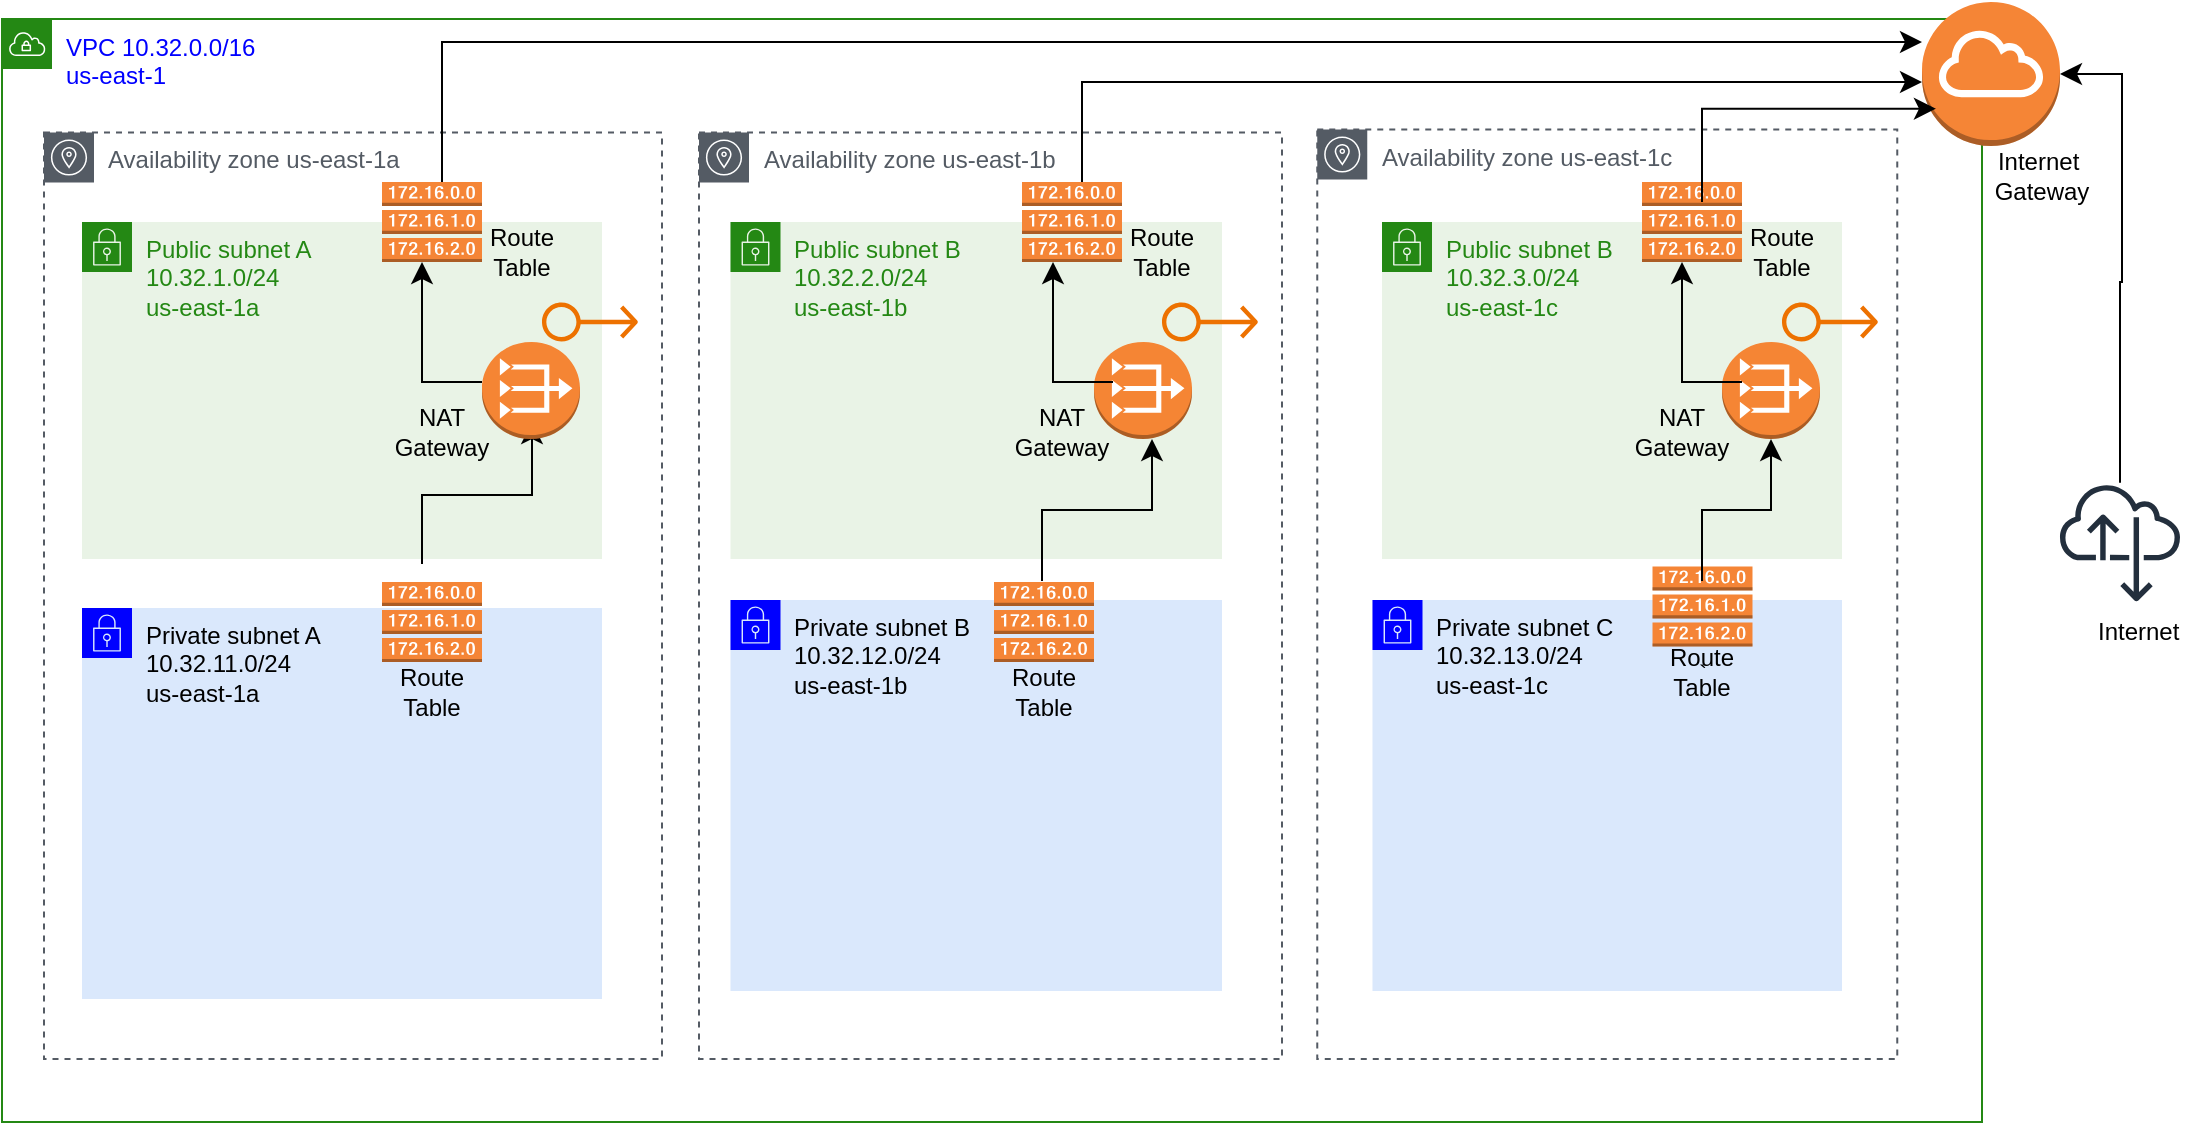 <mxfile version="22.0.8" type="github">
  <diagram id="Ht1M8jgEwFfnCIfOTk4-" name="Page-1">
    <mxGraphModel dx="1355" dy="1544" grid="1" gridSize="10" guides="1" tooltips="1" connect="1" arrows="1" fold="1" page="1" pageScale="1" pageWidth="1169" pageHeight="827" math="0" shadow="0">
      <root>
        <mxCell id="0" />
        <mxCell id="1" parent="0" />
        <mxCell id="trIx7C1fxaMWtldnHz-Z-1" value="&lt;font color=&quot;#0000ff&quot;&gt;VPC 10.32.0.0/16&lt;br&gt;us-east-1&lt;br&gt;&lt;/font&gt;" style="points=[[0,0],[0.25,0],[0.5,0],[0.75,0],[1,0],[1,0.25],[1,0.5],[1,0.75],[1,1],[0.75,1],[0.5,1],[0.25,1],[0,1],[0,0.75],[0,0.5],[0,0.25]];outlineConnect=0;gradientColor=none;html=1;whiteSpace=wrap;fontSize=12;fontStyle=0;container=1;pointerEvents=0;collapsible=0;recursiveResize=0;shape=mxgraph.aws4.group;grIcon=mxgraph.aws4.group_vpc;strokeColor=#248814;fillColor=none;verticalAlign=top;align=left;spacingLeft=30;fontColor=#AAB7B8;dashed=0;" parent="1" vertex="1">
          <mxGeometry x="40" y="-801.5" width="990" height="551.5" as="geometry" />
        </mxCell>
        <mxCell id="trIx7C1fxaMWtldnHz-Z-2" value="Availability zone us-east-1a" style="sketch=0;outlineConnect=0;gradientColor=none;html=1;whiteSpace=wrap;fontSize=12;fontStyle=0;shape=mxgraph.aws4.group;grIcon=mxgraph.aws4.group_availability_zone;strokeColor=#545B64;fillColor=none;verticalAlign=top;align=left;spacingLeft=30;fontColor=#545B64;dashed=1;" parent="trIx7C1fxaMWtldnHz-Z-1" vertex="1">
          <mxGeometry x="21" y="56.75" width="309" height="463.25" as="geometry" />
        </mxCell>
        <mxCell id="trIx7C1fxaMWtldnHz-Z-3" value="Availability zone us-east-1b" style="sketch=0;outlineConnect=0;gradientColor=none;html=1;whiteSpace=wrap;fontSize=12;fontStyle=0;shape=mxgraph.aws4.group;grIcon=mxgraph.aws4.group_availability_zone;strokeColor=#545B64;fillColor=none;verticalAlign=top;align=left;spacingLeft=30;fontColor=#545B64;dashed=1;" parent="trIx7C1fxaMWtldnHz-Z-1" vertex="1">
          <mxGeometry x="348.5" y="56.75" width="291.5" height="463.25" as="geometry" />
        </mxCell>
        <mxCell id="trIx7C1fxaMWtldnHz-Z-6" value="Public subnet A&lt;br&gt;10.32.1.0/24&lt;br&gt;us-east-1a" style="points=[[0,0],[0.25,0],[0.5,0],[0.75,0],[1,0],[1,0.25],[1,0.5],[1,0.75],[1,1],[0.75,1],[0.5,1],[0.25,1],[0,1],[0,0.75],[0,0.5],[0,0.25]];outlineConnect=0;gradientColor=none;html=1;whiteSpace=wrap;fontSize=12;fontStyle=0;container=1;pointerEvents=0;collapsible=0;recursiveResize=0;shape=mxgraph.aws4.group;grIcon=mxgraph.aws4.group_security_group;grStroke=0;strokeColor=#248814;fillColor=#E9F3E6;verticalAlign=top;align=left;spacingLeft=30;fontColor=#248814;dashed=0;" parent="trIx7C1fxaMWtldnHz-Z-1" vertex="1">
          <mxGeometry x="40" y="101.5" width="260" height="168.5" as="geometry" />
        </mxCell>
        <mxCell id="trIx7C1fxaMWtldnHz-Z-20" value="" style="outlineConnect=0;dashed=0;verticalLabelPosition=bottom;verticalAlign=top;align=center;html=1;shape=mxgraph.aws3.route_table;fillColor=#F58536;gradientColor=none;" parent="trIx7C1fxaMWtldnHz-Z-6" vertex="1">
          <mxGeometry x="150" y="-20" width="50" height="40" as="geometry" />
        </mxCell>
        <mxCell id="aHG4INUPpNTib7LrLTzQ-5" value="" style="edgeStyle=segmentEdgeStyle;endArrow=classic;html=1;curved=0;rounded=0;endSize=8;startSize=8;exitX=0;exitY=0.412;exitDx=0;exitDy=0;exitPerimeter=0;" edge="1" parent="trIx7C1fxaMWtldnHz-Z-6" source="trIx7C1fxaMWtldnHz-Z-14">
          <mxGeometry width="50" height="50" relative="1" as="geometry">
            <mxPoint x="220" y="80" as="sourcePoint" />
            <mxPoint x="170" y="20" as="targetPoint" />
          </mxGeometry>
        </mxCell>
        <mxCell id="aHG4INUPpNTib7LrLTzQ-13" value="" style="edgeStyle=elbowEdgeStyle;elbow=vertical;endArrow=classic;html=1;curved=0;rounded=0;endSize=8;startSize=8;entryX=0.5;entryY=1;entryDx=0;entryDy=0;entryPerimeter=0;" edge="1" parent="trIx7C1fxaMWtldnHz-Z-6">
          <mxGeometry width="50" height="50" relative="1" as="geometry">
            <mxPoint x="170" y="171" as="sourcePoint" />
            <mxPoint x="225" y="100" as="targetPoint" />
            <Array as="points">
              <mxPoint x="-50" y="136.5" />
            </Array>
          </mxGeometry>
        </mxCell>
        <mxCell id="aHG4INUPpNTib7LrLTzQ-22" value="NAT Gateway" style="text;html=1;strokeColor=none;fillColor=none;align=center;verticalAlign=middle;whiteSpace=wrap;rounded=0;" vertex="1" parent="trIx7C1fxaMWtldnHz-Z-6">
          <mxGeometry x="150" y="90" width="60" height="30" as="geometry" />
        </mxCell>
        <mxCell id="aHG4INUPpNTib7LrLTzQ-30" value="Route&lt;br&gt;Table" style="text;html=1;strokeColor=none;fillColor=none;align=center;verticalAlign=middle;whiteSpace=wrap;rounded=0;" vertex="1" parent="trIx7C1fxaMWtldnHz-Z-6">
          <mxGeometry x="190" width="60" height="30" as="geometry" />
        </mxCell>
        <mxCell id="trIx7C1fxaMWtldnHz-Z-8" value="Public subnet B&lt;br&gt;10.32.2.0/24&lt;br&gt;us-east-1b" style="points=[[0,0],[0.25,0],[0.5,0],[0.75,0],[1,0],[1,0.25],[1,0.5],[1,0.75],[1,1],[0.75,1],[0.5,1],[0.25,1],[0,1],[0,0.75],[0,0.5],[0,0.25]];outlineConnect=0;gradientColor=none;html=1;whiteSpace=wrap;fontSize=12;fontStyle=0;container=1;pointerEvents=0;collapsible=0;recursiveResize=0;shape=mxgraph.aws4.group;grIcon=mxgraph.aws4.group_security_group;grStroke=0;strokeColor=#248814;fillColor=#E9F3E6;verticalAlign=top;align=left;spacingLeft=30;fontColor=#248814;dashed=0;" parent="trIx7C1fxaMWtldnHz-Z-1" vertex="1">
          <mxGeometry x="364.25" y="101.5" width="245.75" height="168.5" as="geometry" />
        </mxCell>
        <mxCell id="trIx7C1fxaMWtldnHz-Z-24" value="" style="sketch=0;outlineConnect=0;fontColor=#232F3E;gradientColor=none;fillColor=#ED7100;strokeColor=none;dashed=0;verticalLabelPosition=bottom;verticalAlign=top;align=center;html=1;fontSize=12;fontStyle=0;aspect=fixed;pointerEvents=1;shape=mxgraph.aws4.elastic_ip_address;" parent="trIx7C1fxaMWtldnHz-Z-8" vertex="1">
          <mxGeometry x="215.75" y="40" width="48" height="20" as="geometry" />
        </mxCell>
        <mxCell id="trIx7C1fxaMWtldnHz-Z-15" value="" style="outlineConnect=0;dashed=0;verticalLabelPosition=bottom;verticalAlign=top;align=center;html=1;shape=mxgraph.aws3.vpc_nat_gateway;fillColor=#F58534;gradientColor=none;" parent="trIx7C1fxaMWtldnHz-Z-8" vertex="1">
          <mxGeometry x="181.75" y="60" width="49" height="48.5" as="geometry" />
        </mxCell>
        <mxCell id="aHG4INUPpNTib7LrLTzQ-3" value="" style="edgeStyle=elbowEdgeStyle;elbow=vertical;endArrow=classic;html=1;curved=0;rounded=0;endSize=8;startSize=8;entryX=0.5;entryY=1;entryDx=0;entryDy=0;entryPerimeter=0;" edge="1" parent="trIx7C1fxaMWtldnHz-Z-8">
          <mxGeometry width="50" height="50" relative="1" as="geometry">
            <mxPoint x="155.75" y="179.5" as="sourcePoint" />
            <mxPoint x="210.75" y="108.5" as="targetPoint" />
          </mxGeometry>
        </mxCell>
        <mxCell id="aHG4INUPpNTib7LrLTzQ-10" value="" style="edgeStyle=segmentEdgeStyle;endArrow=classic;html=1;curved=0;rounded=0;endSize=8;startSize=8;exitX=0;exitY=0.412;exitDx=0;exitDy=0;exitPerimeter=0;" edge="1" parent="trIx7C1fxaMWtldnHz-Z-8">
          <mxGeometry width="50" height="50" relative="1" as="geometry">
            <mxPoint x="191.25" y="80" as="sourcePoint" />
            <mxPoint x="161.25" y="20" as="targetPoint" />
          </mxGeometry>
        </mxCell>
        <mxCell id="aHG4INUPpNTib7LrLTzQ-14" value="" style="outlineConnect=0;dashed=0;verticalLabelPosition=bottom;verticalAlign=top;align=center;html=1;shape=mxgraph.aws3.route_table;fillColor=#F58536;gradientColor=none;" vertex="1" parent="trIx7C1fxaMWtldnHz-Z-8">
          <mxGeometry x="145.75" y="-20" width="50" height="40" as="geometry" />
        </mxCell>
        <mxCell id="aHG4INUPpNTib7LrLTzQ-24" value="NAT Gateway" style="text;html=1;strokeColor=none;fillColor=none;align=center;verticalAlign=middle;whiteSpace=wrap;rounded=0;" vertex="1" parent="trIx7C1fxaMWtldnHz-Z-8">
          <mxGeometry x="135.75" y="90" width="60" height="30" as="geometry" />
        </mxCell>
        <mxCell id="trIx7C1fxaMWtldnHz-Z-9" value="Public subnet B&lt;br&gt;10.32.3.0/24&lt;br&gt;us-east-1c" style="points=[[0,0],[0.25,0],[0.5,0],[0.75,0],[1,0],[1,0.25],[1,0.5],[1,0.75],[1,1],[0.75,1],[0.5,1],[0.25,1],[0,1],[0,0.75],[0,0.5],[0,0.25]];outlineConnect=0;gradientColor=none;html=1;whiteSpace=wrap;fontSize=12;fontStyle=0;container=1;pointerEvents=0;collapsible=0;recursiveResize=0;shape=mxgraph.aws4.group;grIcon=mxgraph.aws4.group_security_group;grStroke=0;strokeColor=#248814;fillColor=#E9F3E6;verticalAlign=top;align=left;spacingLeft=30;fontColor=#248814;dashed=0;" parent="trIx7C1fxaMWtldnHz-Z-1" vertex="1">
          <mxGeometry x="690" y="101.5" width="230" height="168.5" as="geometry" />
        </mxCell>
        <mxCell id="trIx7C1fxaMWtldnHz-Z-10" value="Private subnet A&lt;br&gt;10.32.11.0/24&lt;br&gt;us-east-1a" style="points=[[0,0],[0.25,0],[0.5,0],[0.75,0],[1,0],[1,0.25],[1,0.5],[1,0.75],[1,1],[0.75,1],[0.5,1],[0.25,1],[0,1],[0,0.75],[0,0.5],[0,0.25]];outlineConnect=0;html=1;whiteSpace=wrap;fontSize=12;fontStyle=0;container=1;pointerEvents=0;collapsible=0;recursiveResize=0;shape=mxgraph.aws4.group;grIcon=mxgraph.aws4.group_security_group;grStroke=0;strokeColor=#0000FF;fillColor=#dae8fc;verticalAlign=top;align=left;spacingLeft=30;dashed=0;" parent="trIx7C1fxaMWtldnHz-Z-1" vertex="1">
          <mxGeometry x="40" y="294.5" width="260" height="195.5" as="geometry" />
        </mxCell>
        <mxCell id="aHG4INUPpNTib7LrLTzQ-27" value="Route&lt;br&gt;Table" style="text;html=1;strokeColor=none;fillColor=none;align=center;verticalAlign=middle;whiteSpace=wrap;rounded=0;" vertex="1" parent="trIx7C1fxaMWtldnHz-Z-10">
          <mxGeometry x="145" y="27" width="60" height="30" as="geometry" />
        </mxCell>
        <mxCell id="trIx7C1fxaMWtldnHz-Z-11" value="Private subnet B&lt;br&gt;10.32.12.0/24&lt;br&gt;us-east-1b" style="points=[[0,0],[0.25,0],[0.5,0],[0.75,0],[1,0],[1,0.25],[1,0.5],[1,0.75],[1,1],[0.75,1],[0.5,1],[0.25,1],[0,1],[0,0.75],[0,0.5],[0,0.25]];outlineConnect=0;html=1;whiteSpace=wrap;fontSize=12;fontStyle=0;container=1;pointerEvents=0;collapsible=0;recursiveResize=0;shape=mxgraph.aws4.group;grIcon=mxgraph.aws4.group_security_group;grStroke=0;strokeColor=#0000FF;fillColor=#dae8fc;verticalAlign=top;align=left;spacingLeft=30;dashed=0;" parent="trIx7C1fxaMWtldnHz-Z-1" vertex="1">
          <mxGeometry x="364.25" y="290.5" width="245.75" height="195.5" as="geometry" />
        </mxCell>
        <mxCell id="trIx7C1fxaMWtldnHz-Z-17" value="" style="outlineConnect=0;dashed=0;verticalLabelPosition=bottom;verticalAlign=top;align=center;html=1;shape=mxgraph.aws3.route_table;fillColor=#F58536;gradientColor=none;" parent="trIx7C1fxaMWtldnHz-Z-11" vertex="1">
          <mxGeometry x="131.75" y="-9" width="50" height="40" as="geometry" />
        </mxCell>
        <mxCell id="aHG4INUPpNTib7LrLTzQ-26" value="Route&lt;br&gt;Table" style="text;html=1;strokeColor=none;fillColor=none;align=center;verticalAlign=middle;whiteSpace=wrap;rounded=0;" vertex="1" parent="trIx7C1fxaMWtldnHz-Z-11">
          <mxGeometry x="126.75" y="31" width="60" height="30" as="geometry" />
        </mxCell>
        <mxCell id="trIx7C1fxaMWtldnHz-Z-13" value="" style="outlineConnect=0;dashed=0;verticalLabelPosition=bottom;verticalAlign=top;align=center;html=1;shape=mxgraph.aws3.route_table;fillColor=#F58536;gradientColor=none;" parent="trIx7C1fxaMWtldnHz-Z-1" vertex="1">
          <mxGeometry x="190" y="281.5" width="50" height="40" as="geometry" />
        </mxCell>
        <mxCell id="trIx7C1fxaMWtldnHz-Z-14" value="" style="outlineConnect=0;dashed=0;verticalLabelPosition=bottom;verticalAlign=top;align=center;html=1;shape=mxgraph.aws3.vpc_nat_gateway;fillColor=#F58534;gradientColor=none;" parent="trIx7C1fxaMWtldnHz-Z-1" vertex="1">
          <mxGeometry x="240" y="161.5" width="49" height="48.5" as="geometry" />
        </mxCell>
        <mxCell id="trIx7C1fxaMWtldnHz-Z-22" value="" style="sketch=0;outlineConnect=0;fontColor=#232F3E;gradientColor=none;fillColor=#ED7100;strokeColor=none;dashed=0;verticalLabelPosition=bottom;verticalAlign=top;align=center;html=1;fontSize=12;fontStyle=0;aspect=fixed;pointerEvents=1;shape=mxgraph.aws4.elastic_ip_address;" parent="trIx7C1fxaMWtldnHz-Z-1" vertex="1">
          <mxGeometry x="270" y="141.5" width="48" height="20" as="geometry" />
        </mxCell>
        <mxCell id="trIx7C1fxaMWtldnHz-Z-25" value="" style="sketch=0;outlineConnect=0;fontColor=#232F3E;gradientColor=none;fillColor=#ED7100;strokeColor=none;dashed=0;verticalLabelPosition=bottom;verticalAlign=top;align=center;html=1;fontSize=12;fontStyle=0;aspect=fixed;pointerEvents=1;shape=mxgraph.aws4.elastic_ip_address;" parent="trIx7C1fxaMWtldnHz-Z-1" vertex="1">
          <mxGeometry x="890" y="141.5" width="48" height="20" as="geometry" />
        </mxCell>
        <mxCell id="trIx7C1fxaMWtldnHz-Z-16" value="" style="outlineConnect=0;dashed=0;verticalLabelPosition=bottom;verticalAlign=top;align=center;html=1;shape=mxgraph.aws3.vpc_nat_gateway;fillColor=#F58534;gradientColor=none;" parent="trIx7C1fxaMWtldnHz-Z-1" vertex="1">
          <mxGeometry x="860" y="161.5" width="49" height="48.5" as="geometry" />
        </mxCell>
        <mxCell id="trIx7C1fxaMWtldnHz-Z-12" value="Private subnet C&lt;br&gt;10.32.13.0/24&lt;br&gt;us-east-1c" style="points=[[0,0],[0.25,0],[0.5,0],[0.75,0],[1,0],[1,0.25],[1,0.5],[1,0.75],[1,1],[0.75,1],[0.5,1],[0.25,1],[0,1],[0,0.75],[0,0.5],[0,0.25]];outlineConnect=0;html=1;whiteSpace=wrap;fontSize=12;fontStyle=0;container=1;pointerEvents=0;collapsible=0;recursiveResize=0;shape=mxgraph.aws4.group;grIcon=mxgraph.aws4.group_security_group;grStroke=0;strokeColor=#0000FF;fillColor=#dae8fc;verticalAlign=top;align=left;spacingLeft=30;dashed=0;" parent="trIx7C1fxaMWtldnHz-Z-1" vertex="1">
          <mxGeometry x="685.25" y="290.5" width="234.75" height="195.5" as="geometry" />
        </mxCell>
        <mxCell id="trIx7C1fxaMWtldnHz-Z-18" value="`" style="outlineConnect=0;dashed=0;verticalLabelPosition=bottom;verticalAlign=top;align=center;html=1;shape=mxgraph.aws3.route_table;fillColor=#F58536;gradientColor=none;" parent="trIx7C1fxaMWtldnHz-Z-12" vertex="1">
          <mxGeometry x="140" y="-16.75" width="50" height="40" as="geometry" />
        </mxCell>
        <mxCell id="aHG4INUPpNTib7LrLTzQ-4" value="" style="edgeStyle=elbowEdgeStyle;elbow=vertical;endArrow=classic;html=1;curved=0;rounded=0;endSize=8;startSize=8;entryX=0.5;entryY=1;entryDx=0;entryDy=0;entryPerimeter=0;" edge="1" parent="trIx7C1fxaMWtldnHz-Z-1" target="trIx7C1fxaMWtldnHz-Z-16">
          <mxGeometry width="50" height="50" relative="1" as="geometry">
            <mxPoint x="850" y="281" as="sourcePoint" />
            <mxPoint x="905" y="210" as="targetPoint" />
          </mxGeometry>
        </mxCell>
        <mxCell id="aHG4INUPpNTib7LrLTzQ-11" value="" style="edgeStyle=segmentEdgeStyle;endArrow=classic;html=1;curved=0;rounded=0;endSize=8;startSize=8;exitX=0;exitY=0.412;exitDx=0;exitDy=0;exitPerimeter=0;" edge="1" parent="trIx7C1fxaMWtldnHz-Z-1">
          <mxGeometry width="50" height="50" relative="1" as="geometry">
            <mxPoint x="870" y="181.5" as="sourcePoint" />
            <mxPoint x="840" y="121.5" as="targetPoint" />
          </mxGeometry>
        </mxCell>
        <mxCell id="aHG4INUPpNTib7LrLTzQ-31" value="Route&lt;br&gt;Table" style="text;html=1;strokeColor=none;fillColor=none;align=center;verticalAlign=middle;whiteSpace=wrap;rounded=0;" vertex="1" parent="trIx7C1fxaMWtldnHz-Z-1">
          <mxGeometry x="550" y="101.5" width="60" height="30" as="geometry" />
        </mxCell>
        <mxCell id="trIx7C1fxaMWtldnHz-Z-26" value="" style="outlineConnect=0;dashed=0;verticalLabelPosition=bottom;verticalAlign=top;align=center;html=1;shape=mxgraph.aws3.internet_gateway;fillColor=#F58536;gradientColor=none;" parent="1" vertex="1">
          <mxGeometry x="1000" y="-810" width="69" height="72" as="geometry" />
        </mxCell>
        <mxCell id="wVeLMUc-FfvlE32uKDVn-6" value="" style="sketch=0;outlineConnect=0;fontColor=#232F3E;gradientColor=none;fillColor=#232F3D;strokeColor=none;dashed=0;verticalLabelPosition=bottom;verticalAlign=top;align=center;html=1;fontSize=12;fontStyle=0;aspect=fixed;pointerEvents=1;shape=mxgraph.aws4.internet_alt22;" parent="1" vertex="1">
          <mxGeometry x="1069" y="-570" width="60" height="60" as="geometry" />
        </mxCell>
        <mxCell id="trIx7C1fxaMWtldnHz-Z-4" value="Availability zone us-east-1c" style="sketch=0;outlineConnect=0;gradientColor=none;html=1;whiteSpace=wrap;fontSize=12;fontStyle=0;shape=mxgraph.aws4.group;grIcon=mxgraph.aws4.group_availability_zone;strokeColor=#545B64;fillColor=none;verticalAlign=top;align=left;spacingLeft=30;fontColor=#545B64;dashed=1;" parent="1" vertex="1">
          <mxGeometry x="697.63" y="-746.25" width="290" height="464.75" as="geometry" />
        </mxCell>
        <mxCell id="trIx7C1fxaMWtldnHz-Z-21" value="" style="outlineConnect=0;dashed=0;verticalLabelPosition=bottom;verticalAlign=top;align=center;html=1;shape=mxgraph.aws3.route_table;fillColor=#F58536;gradientColor=none;" parent="1" vertex="1">
          <mxGeometry x="860" y="-720" width="50" height="40" as="geometry" />
        </mxCell>
        <mxCell id="aHG4INUPpNTib7LrLTzQ-17" value="" style="edgeStyle=elbowEdgeStyle;elbow=horizontal;endArrow=classic;html=1;curved=0;rounded=0;endSize=8;startSize=8;" edge="1" parent="1" source="trIx7C1fxaMWtldnHz-Z-20">
          <mxGeometry width="50" height="50" relative="1" as="geometry">
            <mxPoint x="280" y="-710" as="sourcePoint" />
            <mxPoint x="1000" y="-790" as="targetPoint" />
            <Array as="points">
              <mxPoint x="260" y="-780" />
            </Array>
          </mxGeometry>
        </mxCell>
        <mxCell id="aHG4INUPpNTib7LrLTzQ-19" value="" style="edgeStyle=segmentEdgeStyle;endArrow=classic;html=1;curved=0;rounded=0;endSize=8;startSize=8;" edge="1" parent="1" source="wVeLMUc-FfvlE32uKDVn-6" target="trIx7C1fxaMWtldnHz-Z-26">
          <mxGeometry width="50" height="50" relative="1" as="geometry">
            <mxPoint x="1040" y="-850" as="sourcePoint" />
            <mxPoint x="990" y="-910" as="targetPoint" />
            <Array as="points">
              <mxPoint x="1099" y="-670" />
              <mxPoint x="1100" y="-770" />
            </Array>
          </mxGeometry>
        </mxCell>
        <mxCell id="aHG4INUPpNTib7LrLTzQ-20" value="" style="edgeStyle=elbowEdgeStyle;elbow=horizontal;endArrow=classic;html=1;curved=0;rounded=0;endSize=8;startSize=8;" edge="1" parent="1" source="aHG4INUPpNTib7LrLTzQ-14">
          <mxGeometry width="50" height="50" relative="1" as="geometry">
            <mxPoint x="581.5" y="-690.75" as="sourcePoint" />
            <mxPoint x="1000" y="-770" as="targetPoint" />
            <Array as="points">
              <mxPoint x="580" y="-770" />
            </Array>
          </mxGeometry>
        </mxCell>
        <mxCell id="aHG4INUPpNTib7LrLTzQ-21" value="" style="edgeStyle=elbowEdgeStyle;elbow=horizontal;endArrow=classic;html=1;curved=0;rounded=0;endSize=8;startSize=8;entryX=0.101;entryY=0.741;entryDx=0;entryDy=0;entryPerimeter=0;" edge="1" parent="1" target="trIx7C1fxaMWtldnHz-Z-26">
          <mxGeometry width="50" height="50" relative="1" as="geometry">
            <mxPoint x="890" y="-710" as="sourcePoint" />
            <mxPoint x="1308" y="-759" as="targetPoint" />
            <Array as="points">
              <mxPoint x="890" y="-760" />
            </Array>
          </mxGeometry>
        </mxCell>
        <mxCell id="aHG4INUPpNTib7LrLTzQ-23" value="NAT Gateway" style="text;html=1;strokeColor=none;fillColor=none;align=center;verticalAlign=middle;whiteSpace=wrap;rounded=0;" vertex="1" parent="1">
          <mxGeometry x="850" y="-610" width="60" height="30" as="geometry" />
        </mxCell>
        <mxCell id="aHG4INUPpNTib7LrLTzQ-29" value="Route&lt;br&gt;Table" style="text;html=1;strokeColor=none;fillColor=none;align=center;verticalAlign=middle;whiteSpace=wrap;rounded=0;" vertex="1" parent="1">
          <mxGeometry x="860" y="-490" width="60" height="30" as="geometry" />
        </mxCell>
        <mxCell id="aHG4INUPpNTib7LrLTzQ-32" value="Route&lt;br&gt;Table" style="text;html=1;strokeColor=none;fillColor=none;align=center;verticalAlign=middle;whiteSpace=wrap;rounded=0;" vertex="1" parent="1">
          <mxGeometry x="900" y="-700" width="60" height="30" as="geometry" />
        </mxCell>
        <mxCell id="aHG4INUPpNTib7LrLTzQ-33" value="Internet&amp;nbsp;&lt;br&gt;Gateway" style="text;html=1;strokeColor=none;fillColor=none;align=center;verticalAlign=middle;whiteSpace=wrap;rounded=0;" vertex="1" parent="1">
          <mxGeometry x="1030" y="-738" width="60" height="30" as="geometry" />
        </mxCell>
        <mxCell id="aHG4INUPpNTib7LrLTzQ-34" value="Internet&amp;nbsp;" style="text;html=1;strokeColor=none;fillColor=none;align=center;verticalAlign=middle;whiteSpace=wrap;rounded=0;" vertex="1" parent="1">
          <mxGeometry x="1080" y="-510" width="60" height="30" as="geometry" />
        </mxCell>
      </root>
    </mxGraphModel>
  </diagram>
</mxfile>

